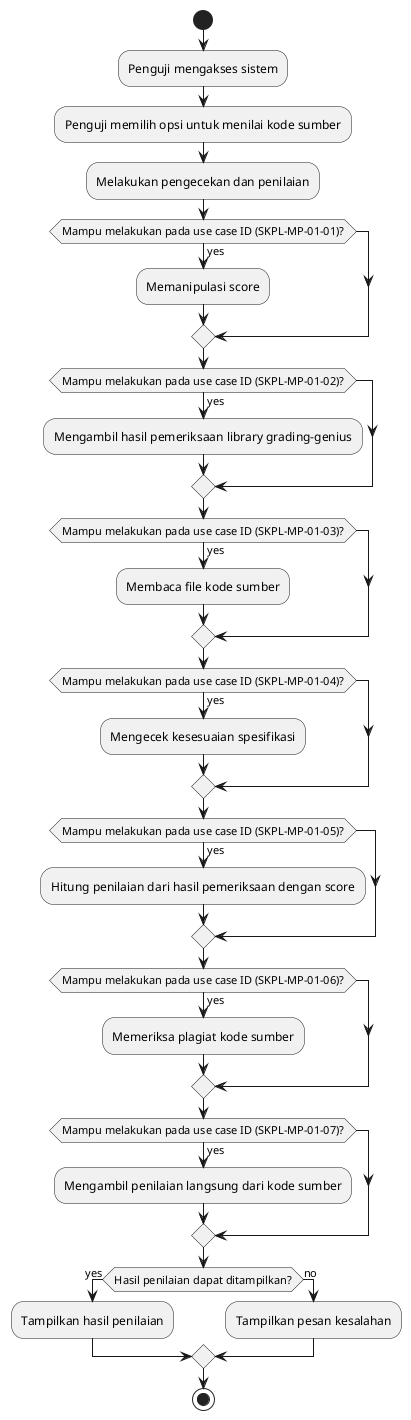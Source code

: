 @startuml
start
:Penguji mengakses sistem;
:Penguji memilih opsi untuk menilai kode sumber;
:Melakukan pengecekan dan penilaian;
if (Mampu melakukan pada use case ID (SKPL-MP-01-01)?) then (yes)
  :Memanipulasi score;
endif
if (Mampu melakukan pada use case ID (SKPL-MP-01-02)?) then (yes)
  :Mengambil hasil pemeriksaan library grading-genius;
endif
if (Mampu melakukan pada use case ID (SKPL-MP-01-03)?) then (yes)
  :Membaca file kode sumber;
endif
if (Mampu melakukan pada use case ID (SKPL-MP-01-04)?) then (yes)
  :Mengecek kesesuaian spesifikasi;
endif
if (Mampu melakukan pada use case ID (SKPL-MP-01-05)?) then (yes)
  :Hitung penilaian dari hasil pemeriksaan dengan score;
endif
if (Mampu melakukan pada use case ID (SKPL-MP-01-06)?) then (yes)
  :Memeriksa plagiat kode sumber;
endif
if (Mampu melakukan pada use case ID (SKPL-MP-01-07)?) then (yes)
  :Mengambil penilaian langsung dari kode sumber;
endif
if (Hasil penilaian dapat ditampilkan?) then (yes)
  :Tampilkan hasil penilaian;
else (no)
  :Tampilkan pesan kesalahan;
endif
stop
@enduml
